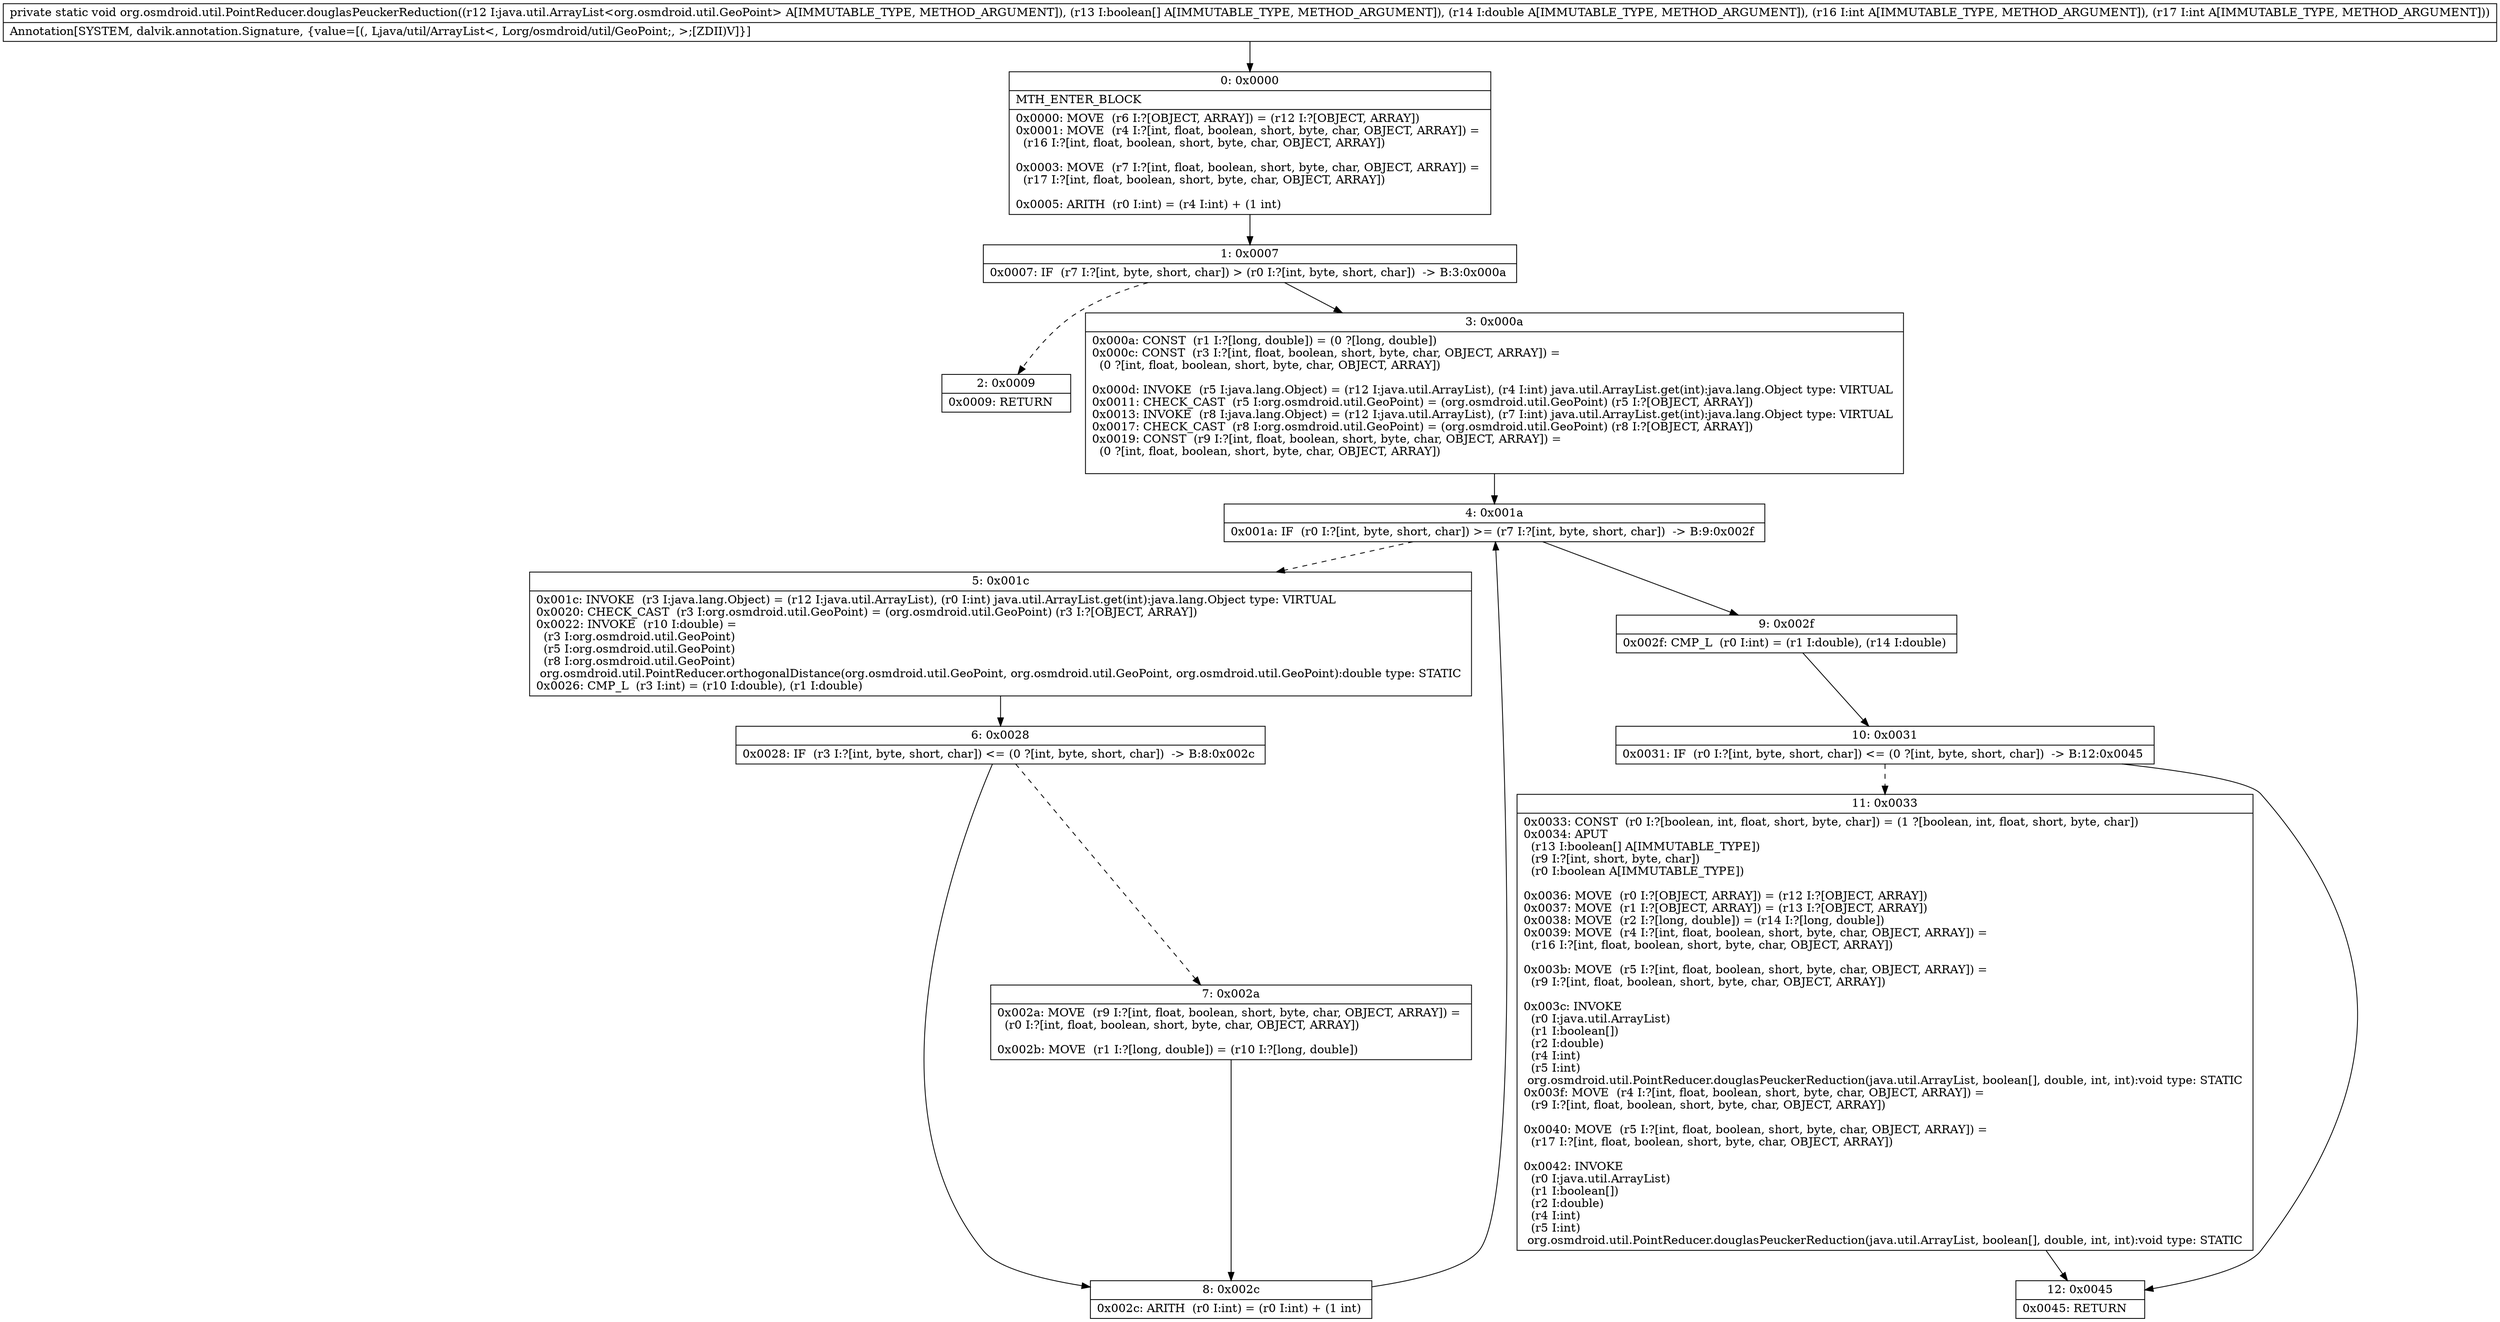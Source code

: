 digraph "CFG fororg.osmdroid.util.PointReducer.douglasPeuckerReduction(Ljava\/util\/ArrayList;[ZDII)V" {
Node_0 [shape=record,label="{0\:\ 0x0000|MTH_ENTER_BLOCK\l|0x0000: MOVE  (r6 I:?[OBJECT, ARRAY]) = (r12 I:?[OBJECT, ARRAY]) \l0x0001: MOVE  (r4 I:?[int, float, boolean, short, byte, char, OBJECT, ARRAY]) = \l  (r16 I:?[int, float, boolean, short, byte, char, OBJECT, ARRAY])\l \l0x0003: MOVE  (r7 I:?[int, float, boolean, short, byte, char, OBJECT, ARRAY]) = \l  (r17 I:?[int, float, boolean, short, byte, char, OBJECT, ARRAY])\l \l0x0005: ARITH  (r0 I:int) = (r4 I:int) + (1 int) \l}"];
Node_1 [shape=record,label="{1\:\ 0x0007|0x0007: IF  (r7 I:?[int, byte, short, char]) \> (r0 I:?[int, byte, short, char])  \-\> B:3:0x000a \l}"];
Node_2 [shape=record,label="{2\:\ 0x0009|0x0009: RETURN   \l}"];
Node_3 [shape=record,label="{3\:\ 0x000a|0x000a: CONST  (r1 I:?[long, double]) = (0 ?[long, double]) \l0x000c: CONST  (r3 I:?[int, float, boolean, short, byte, char, OBJECT, ARRAY]) = \l  (0 ?[int, float, boolean, short, byte, char, OBJECT, ARRAY])\l \l0x000d: INVOKE  (r5 I:java.lang.Object) = (r12 I:java.util.ArrayList), (r4 I:int) java.util.ArrayList.get(int):java.lang.Object type: VIRTUAL \l0x0011: CHECK_CAST  (r5 I:org.osmdroid.util.GeoPoint) = (org.osmdroid.util.GeoPoint) (r5 I:?[OBJECT, ARRAY]) \l0x0013: INVOKE  (r8 I:java.lang.Object) = (r12 I:java.util.ArrayList), (r7 I:int) java.util.ArrayList.get(int):java.lang.Object type: VIRTUAL \l0x0017: CHECK_CAST  (r8 I:org.osmdroid.util.GeoPoint) = (org.osmdroid.util.GeoPoint) (r8 I:?[OBJECT, ARRAY]) \l0x0019: CONST  (r9 I:?[int, float, boolean, short, byte, char, OBJECT, ARRAY]) = \l  (0 ?[int, float, boolean, short, byte, char, OBJECT, ARRAY])\l \l}"];
Node_4 [shape=record,label="{4\:\ 0x001a|0x001a: IF  (r0 I:?[int, byte, short, char]) \>= (r7 I:?[int, byte, short, char])  \-\> B:9:0x002f \l}"];
Node_5 [shape=record,label="{5\:\ 0x001c|0x001c: INVOKE  (r3 I:java.lang.Object) = (r12 I:java.util.ArrayList), (r0 I:int) java.util.ArrayList.get(int):java.lang.Object type: VIRTUAL \l0x0020: CHECK_CAST  (r3 I:org.osmdroid.util.GeoPoint) = (org.osmdroid.util.GeoPoint) (r3 I:?[OBJECT, ARRAY]) \l0x0022: INVOKE  (r10 I:double) = \l  (r3 I:org.osmdroid.util.GeoPoint)\l  (r5 I:org.osmdroid.util.GeoPoint)\l  (r8 I:org.osmdroid.util.GeoPoint)\l org.osmdroid.util.PointReducer.orthogonalDistance(org.osmdroid.util.GeoPoint, org.osmdroid.util.GeoPoint, org.osmdroid.util.GeoPoint):double type: STATIC \l0x0026: CMP_L  (r3 I:int) = (r10 I:double), (r1 I:double) \l}"];
Node_6 [shape=record,label="{6\:\ 0x0028|0x0028: IF  (r3 I:?[int, byte, short, char]) \<= (0 ?[int, byte, short, char])  \-\> B:8:0x002c \l}"];
Node_7 [shape=record,label="{7\:\ 0x002a|0x002a: MOVE  (r9 I:?[int, float, boolean, short, byte, char, OBJECT, ARRAY]) = \l  (r0 I:?[int, float, boolean, short, byte, char, OBJECT, ARRAY])\l \l0x002b: MOVE  (r1 I:?[long, double]) = (r10 I:?[long, double]) \l}"];
Node_8 [shape=record,label="{8\:\ 0x002c|0x002c: ARITH  (r0 I:int) = (r0 I:int) + (1 int) \l}"];
Node_9 [shape=record,label="{9\:\ 0x002f|0x002f: CMP_L  (r0 I:int) = (r1 I:double), (r14 I:double) \l}"];
Node_10 [shape=record,label="{10\:\ 0x0031|0x0031: IF  (r0 I:?[int, byte, short, char]) \<= (0 ?[int, byte, short, char])  \-\> B:12:0x0045 \l}"];
Node_11 [shape=record,label="{11\:\ 0x0033|0x0033: CONST  (r0 I:?[boolean, int, float, short, byte, char]) = (1 ?[boolean, int, float, short, byte, char]) \l0x0034: APUT  \l  (r13 I:boolean[] A[IMMUTABLE_TYPE])\l  (r9 I:?[int, short, byte, char])\l  (r0 I:boolean A[IMMUTABLE_TYPE])\l \l0x0036: MOVE  (r0 I:?[OBJECT, ARRAY]) = (r12 I:?[OBJECT, ARRAY]) \l0x0037: MOVE  (r1 I:?[OBJECT, ARRAY]) = (r13 I:?[OBJECT, ARRAY]) \l0x0038: MOVE  (r2 I:?[long, double]) = (r14 I:?[long, double]) \l0x0039: MOVE  (r4 I:?[int, float, boolean, short, byte, char, OBJECT, ARRAY]) = \l  (r16 I:?[int, float, boolean, short, byte, char, OBJECT, ARRAY])\l \l0x003b: MOVE  (r5 I:?[int, float, boolean, short, byte, char, OBJECT, ARRAY]) = \l  (r9 I:?[int, float, boolean, short, byte, char, OBJECT, ARRAY])\l \l0x003c: INVOKE  \l  (r0 I:java.util.ArrayList)\l  (r1 I:boolean[])\l  (r2 I:double)\l  (r4 I:int)\l  (r5 I:int)\l org.osmdroid.util.PointReducer.douglasPeuckerReduction(java.util.ArrayList, boolean[], double, int, int):void type: STATIC \l0x003f: MOVE  (r4 I:?[int, float, boolean, short, byte, char, OBJECT, ARRAY]) = \l  (r9 I:?[int, float, boolean, short, byte, char, OBJECT, ARRAY])\l \l0x0040: MOVE  (r5 I:?[int, float, boolean, short, byte, char, OBJECT, ARRAY]) = \l  (r17 I:?[int, float, boolean, short, byte, char, OBJECT, ARRAY])\l \l0x0042: INVOKE  \l  (r0 I:java.util.ArrayList)\l  (r1 I:boolean[])\l  (r2 I:double)\l  (r4 I:int)\l  (r5 I:int)\l org.osmdroid.util.PointReducer.douglasPeuckerReduction(java.util.ArrayList, boolean[], double, int, int):void type: STATIC \l}"];
Node_12 [shape=record,label="{12\:\ 0x0045|0x0045: RETURN   \l}"];
MethodNode[shape=record,label="{private static void org.osmdroid.util.PointReducer.douglasPeuckerReduction((r12 I:java.util.ArrayList\<org.osmdroid.util.GeoPoint\> A[IMMUTABLE_TYPE, METHOD_ARGUMENT]), (r13 I:boolean[] A[IMMUTABLE_TYPE, METHOD_ARGUMENT]), (r14 I:double A[IMMUTABLE_TYPE, METHOD_ARGUMENT]), (r16 I:int A[IMMUTABLE_TYPE, METHOD_ARGUMENT]), (r17 I:int A[IMMUTABLE_TYPE, METHOD_ARGUMENT]))  | Annotation[SYSTEM, dalvik.annotation.Signature, \{value=[(, Ljava\/util\/ArrayList\<, Lorg\/osmdroid\/util\/GeoPoint;, \>;[ZDII)V]\}]\l}"];
MethodNode -> Node_0;
Node_0 -> Node_1;
Node_1 -> Node_2[style=dashed];
Node_1 -> Node_3;
Node_3 -> Node_4;
Node_4 -> Node_5[style=dashed];
Node_4 -> Node_9;
Node_5 -> Node_6;
Node_6 -> Node_7[style=dashed];
Node_6 -> Node_8;
Node_7 -> Node_8;
Node_8 -> Node_4;
Node_9 -> Node_10;
Node_10 -> Node_11[style=dashed];
Node_10 -> Node_12;
Node_11 -> Node_12;
}

